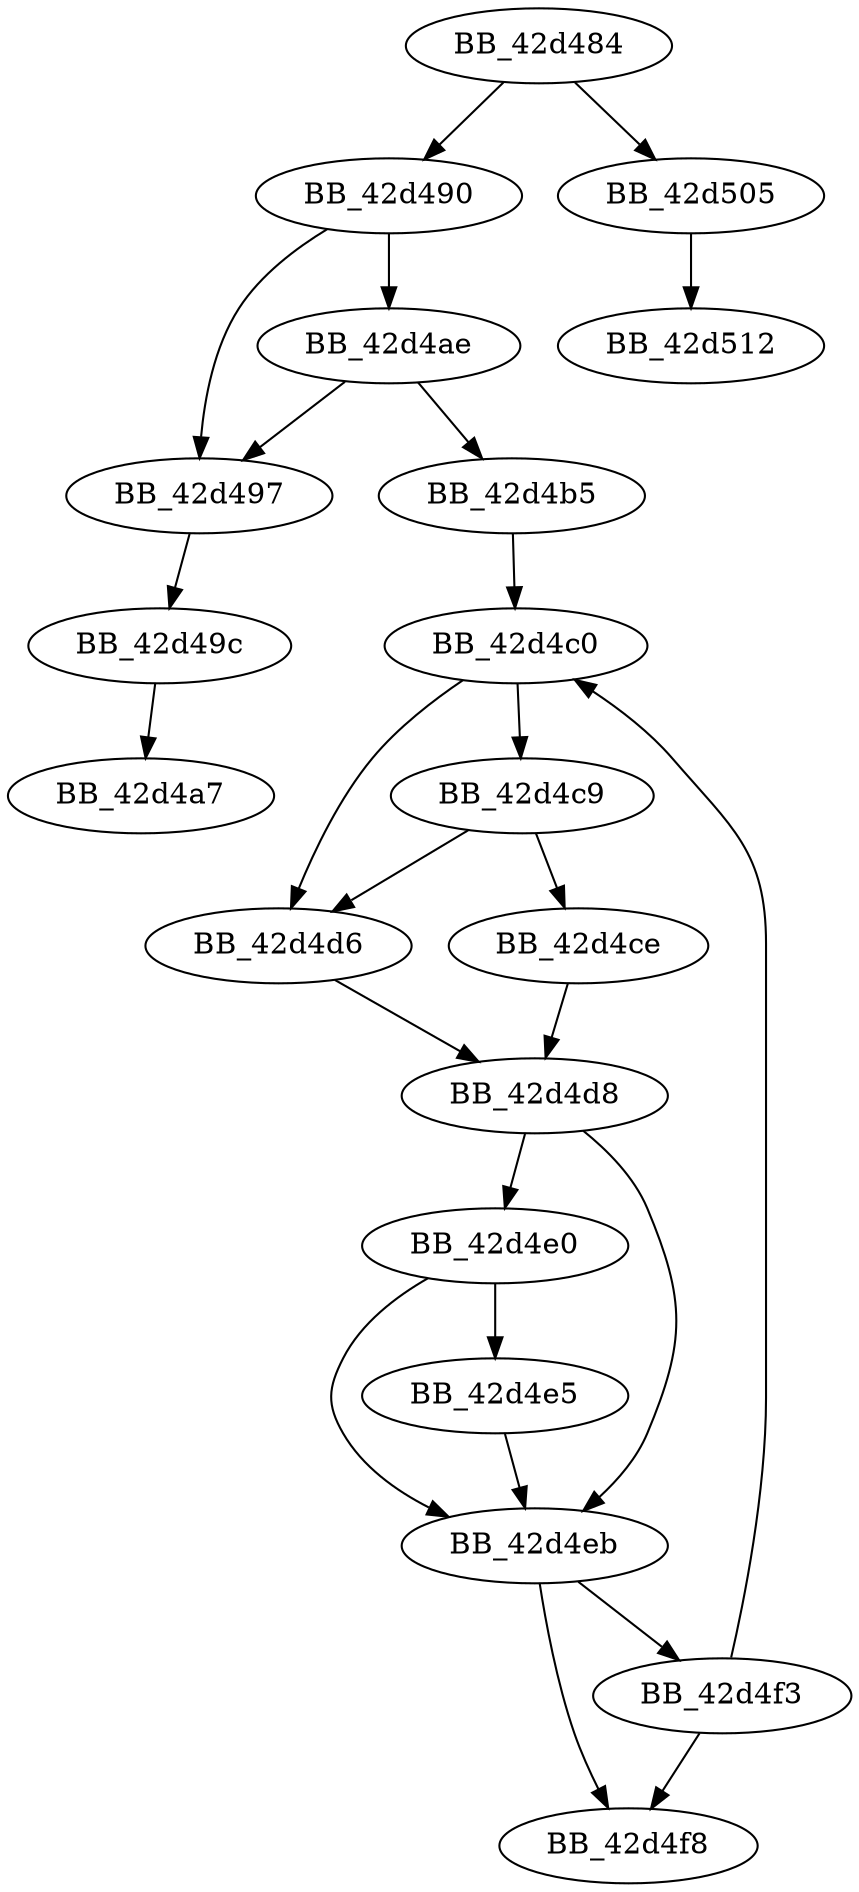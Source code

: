 DiGraph __wcsicmp{
BB_42d484->BB_42d490
BB_42d484->BB_42d505
BB_42d490->BB_42d497
BB_42d490->BB_42d4ae
BB_42d497->BB_42d49c
BB_42d49c->BB_42d4a7
BB_42d4ae->BB_42d497
BB_42d4ae->BB_42d4b5
BB_42d4b5->BB_42d4c0
BB_42d4c0->BB_42d4c9
BB_42d4c0->BB_42d4d6
BB_42d4c9->BB_42d4ce
BB_42d4c9->BB_42d4d6
BB_42d4ce->BB_42d4d8
BB_42d4d6->BB_42d4d8
BB_42d4d8->BB_42d4e0
BB_42d4d8->BB_42d4eb
BB_42d4e0->BB_42d4e5
BB_42d4e0->BB_42d4eb
BB_42d4e5->BB_42d4eb
BB_42d4eb->BB_42d4f3
BB_42d4eb->BB_42d4f8
BB_42d4f3->BB_42d4c0
BB_42d4f3->BB_42d4f8
BB_42d505->BB_42d512
}
